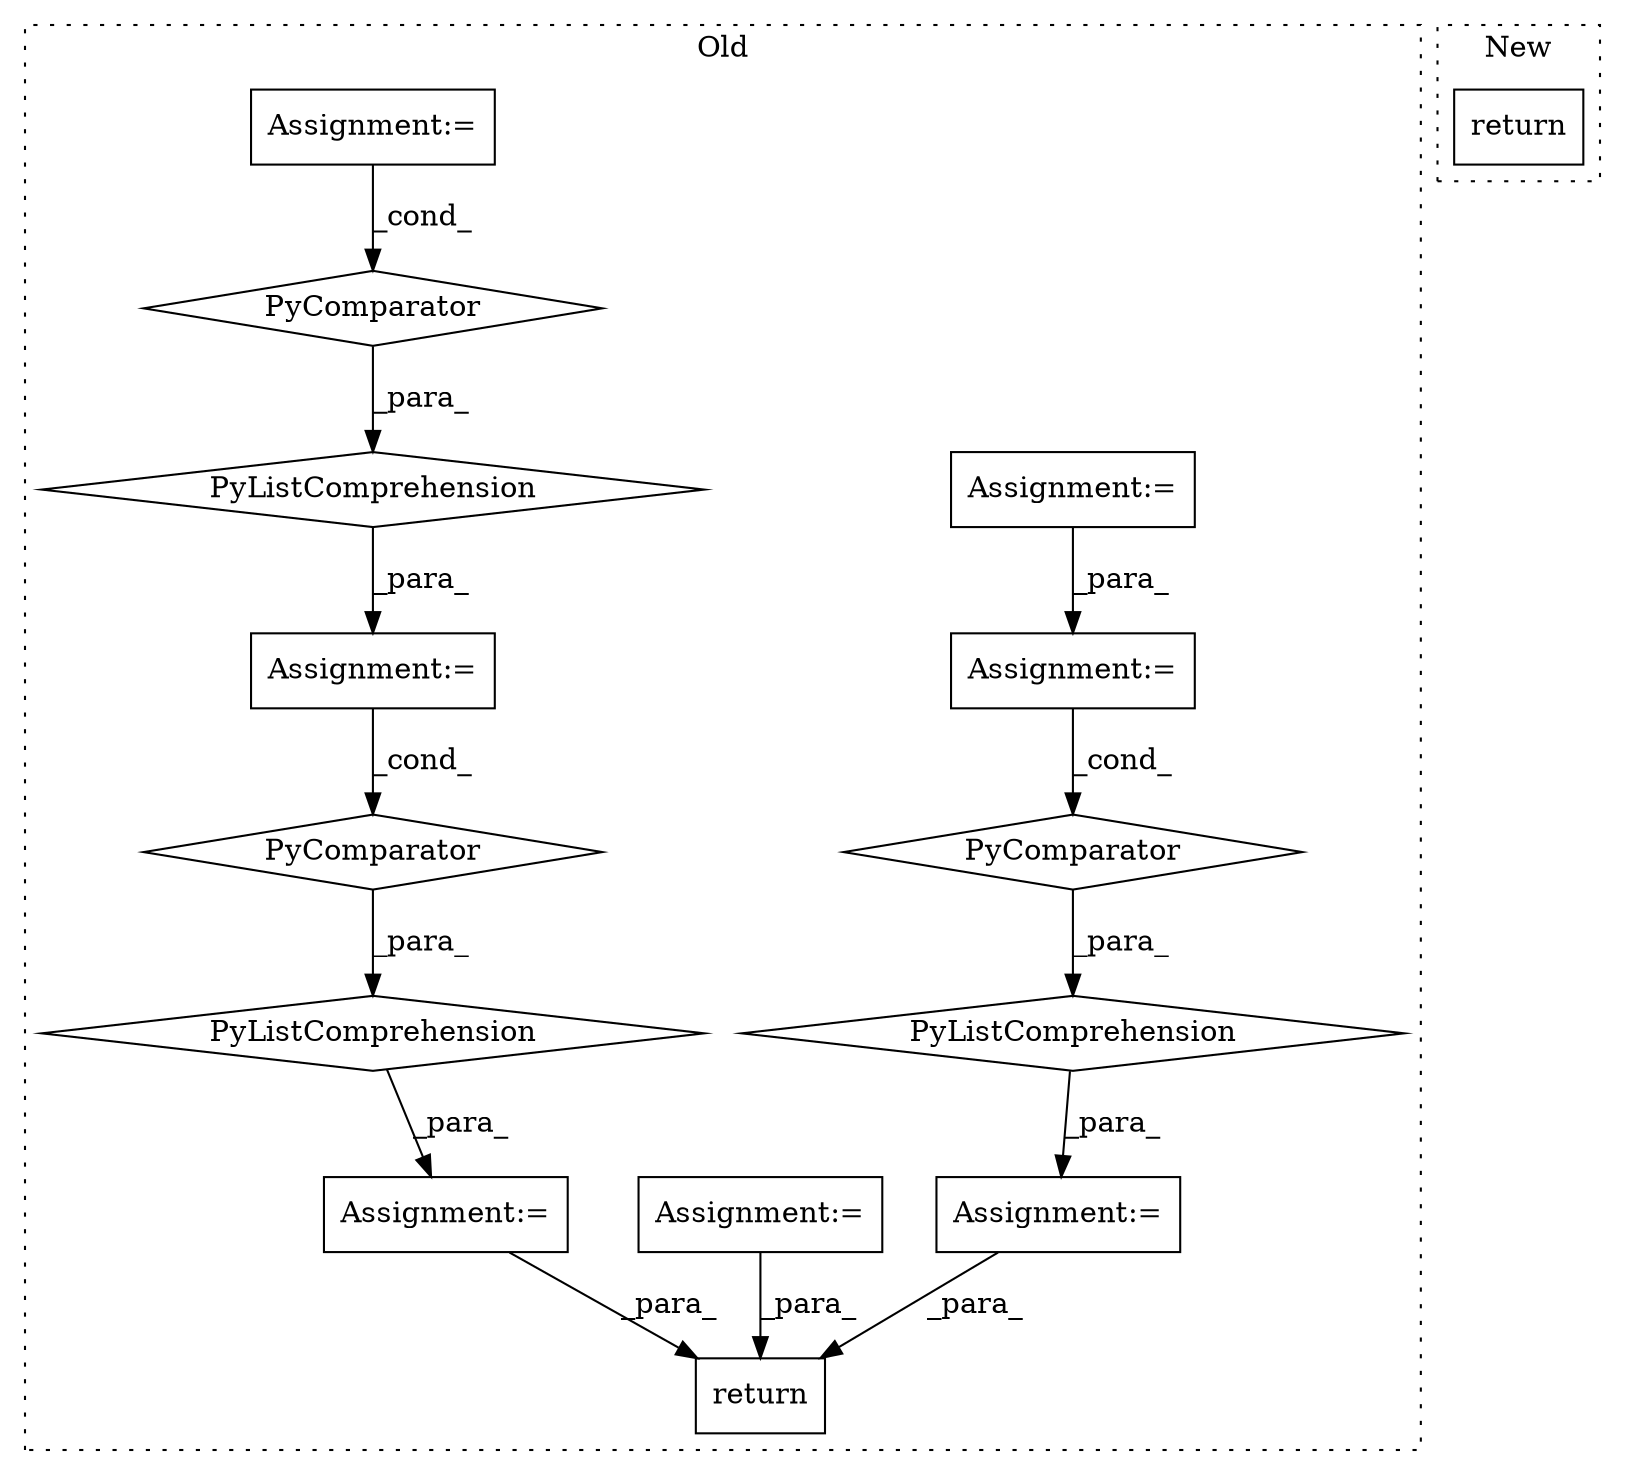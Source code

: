 digraph G {
subgraph cluster0 {
1 [label="PyListComprehension" a="109" s="2535" l="107" shape="diamond"];
3 [label="PyComparator" a="113" s="2609" l="25" shape="diamond"];
4 [label="Assignment:=" a="7" s="2343" l="25" shape="box"];
5 [label="return" a="41" s="2771" l="7" shape="box"];
6 [label="Assignment:=" a="7" s="2738" l="25" shape="box"];
7 [label="Assignment:=" a="7" s="2523" l="12" shape="box"];
8 [label="Assignment:=" a="7" s="1664" l="7" shape="box"];
9 [label="Assignment:=" a="7" s="2474" l="25" shape="box"];
10 [label="PyComparator" a="113" s="2474" l="25" shape="diamond"];
11 [label="PyListComprehension" a="109" s="2401" l="106" shape="diamond"];
12 [label="Assignment:=" a="7" s="2256" l="14" shape="box"];
13 [label="Assignment:=" a="7" s="2652" l="12" shape="box"];
14 [label="PyListComprehension" a="109" s="2664" l="107" shape="diamond"];
15 [label="PyComparator" a="113" s="2738" l="25" shape="diamond"];
label = "Old";
style="dotted";
}
subgraph cluster1 {
2 [label="return" a="41" s="1871" l="7" shape="box"];
label = "New";
style="dotted";
}
1 -> 7 [label="_para_"];
3 -> 1 [label="_para_"];
4 -> 12 [label="_para_"];
6 -> 15 [label="_cond_"];
7 -> 5 [label="_para_"];
8 -> 5 [label="_para_"];
9 -> 10 [label="_cond_"];
10 -> 11 [label="_para_"];
11 -> 6 [label="_para_"];
12 -> 3 [label="_cond_"];
13 -> 5 [label="_para_"];
14 -> 13 [label="_para_"];
15 -> 14 [label="_para_"];
}